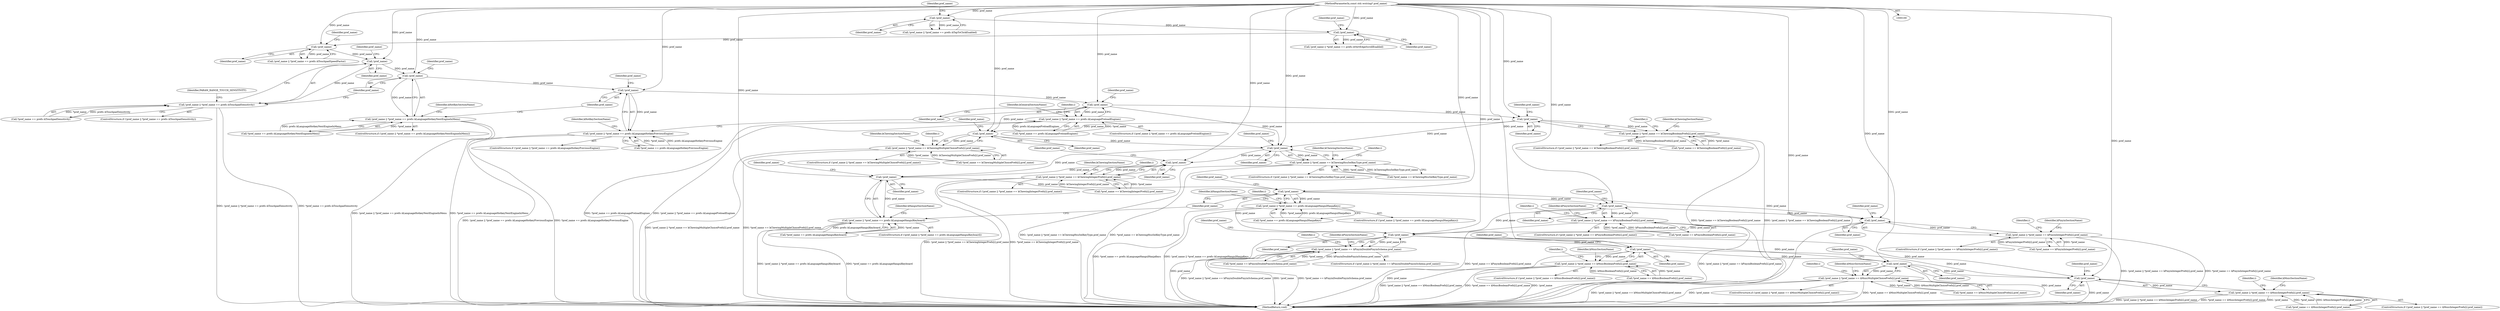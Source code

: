 digraph "0_Chrome_6e094094ed8b96e68b30e8628e8a169719edda27_0@pointer" {
"1000141" [label="(Call,!pref_name)"];
"1000129" [label="(Call,!pref_name)"];
"1000117" [label="(Call,!pref_name)"];
"1000105" [label="(Call,!pref_name)"];
"1000101" [label="(MethodParameterIn,const std::wstring* pref_name)"];
"1000140" [label="(Call,!pref_name || *pref_name == prefs::kTouchpadSensitivity)"];
"1000153" [label="(Call,!pref_name)"];
"1000152" [label="(Call,!pref_name || *pref_name == prefs::kLanguageHotkeyNextEngineInMenu)"];
"1000166" [label="(Call,!pref_name)"];
"1000165" [label="(Call,!pref_name || *pref_name == prefs::kLanguageHotkeyPreviousEngine)"];
"1000179" [label="(Call,!pref_name)"];
"1000178" [label="(Call,!pref_name || *pref_name == prefs::kLanguagePreloadEngines)"];
"1000203" [label="(Call,!pref_name)"];
"1000202" [label="(Call,!pref_name || *pref_name == kChewingBooleanPrefs[i].pref_name)"];
"1000235" [label="(Call,!pref_name)"];
"1000234" [label="(Call,!pref_name || *pref_name == kChewingMultipleChoicePrefs[i].pref_name)"];
"1000256" [label="(Call,!pref_name)"];
"1000255" [label="(Call,!pref_name || *pref_name == kChewingHsuSelKeyType.pref_name)"];
"1000284" [label="(Call,!pref_name)"];
"1000283" [label="(Call,!pref_name || *pref_name == kChewingIntegerPrefs[i].pref_name)"];
"1000305" [label="(Call,!pref_name)"];
"1000304" [label="(Call,!pref_name || *pref_name == prefs::kLanguageHangulKeyboard)"];
"1000318" [label="(Call,!pref_name)"];
"1000317" [label="(Call,!pref_name || *pref_name == prefs::kLanguageHangulHanjaKeys)"];
"1000342" [label="(Call,!pref_name)"];
"1000341" [label="(Call,!pref_name || *pref_name == kPinyinBooleanPrefs[i].pref_name)"];
"1000374" [label="(Call,!pref_name)"];
"1000373" [label="(Call,!pref_name || *pref_name == kPinyinIntegerPrefs[i].pref_name)"];
"1000395" [label="(Call,!pref_name)"];
"1000394" [label="(Call,!pref_name || *pref_name == kPinyinDoublePinyinSchema.pref_name)"];
"1000423" [label="(Call,!pref_name)"];
"1000422" [label="(Call,!pref_name || *pref_name == kMozcBooleanPrefs[i].pref_name)"];
"1000455" [label="(Call,!pref_name)"];
"1000454" [label="(Call,!pref_name || *pref_name == kMozcMultipleChoicePrefs[i].pref_name)"];
"1000487" [label="(Call,!pref_name)"];
"1000486" [label="(Call,!pref_name || *pref_name == kMozcIntegerPrefs[i].pref_name)"];
"1000166" [label="(Call,!pref_name)"];
"1000489" [label="(Call,*pref_name == kMozcIntegerPrefs[i].pref_name)"];
"1000121" [label="(Identifier,pref_name)"];
"1000203" [label="(Call,!pref_name)"];
"1000130" [label="(Identifier,pref_name)"];
"1000343" [label="(Identifier,pref_name)"];
"1000168" [label="(Call,*pref_name == prefs::kLanguageHotkeyPreviousEngine)"];
"1000304" [label="(Call,!pref_name || *pref_name == prefs::kLanguageHangulKeyboard)"];
"1000397" [label="(Call,*pref_name == kPinyinDoublePinyinSchema.pref_name)"];
"1000424" [label="(Identifier,pref_name)"];
"1000374" [label="(Call,!pref_name)"];
"1000170" [label="(Identifier,pref_name)"];
"1000313" [label="(Identifier,kHangulSectionName)"];
"1000118" [label="(Identifier,pref_name)"];
"1000491" [label="(Identifier,pref_name)"];
"1000326" [label="(Identifier,kHangulSectionName)"];
"1000165" [label="(Call,!pref_name || *pref_name == prefs::kLanguageHotkeyPreviousEngine)"];
"1000296" [label="(Identifier,kChewingSectionName)"];
"1000167" [label="(Identifier,pref_name)"];
"1000178" [label="(Call,!pref_name || *pref_name == prefs::kLanguagePreloadEngines)"];
"1000164" [label="(ControlStructure,if (!pref_name || *pref_name == prefs::kLanguageHotkeyPreviousEngine))"];
"1000180" [label="(Identifier,pref_name)"];
"1000141" [label="(Call,!pref_name)"];
"1000104" [label="(Call,!pref_name || *pref_name == prefs::kTapToClickEnabled)"];
"1000307" [label="(Call,*pref_name == prefs::kLanguageHangulKeyboard)"];
"1000260" [label="(Identifier,pref_name)"];
"1000234" [label="(Call,!pref_name || *pref_name == kChewingMultipleChoicePrefs[i].pref_name)"];
"1000370" [label="(Identifier,i)"];
"1000456" [label="(Identifier,pref_name)"];
"1000320" [label="(Call,*pref_name == prefs::kLanguageHangulHanjaKeys)"];
"1000284" [label="(Call,!pref_name)"];
"1000187" [label="(Identifier,kGeneralSectionName)"];
"1000395" [label="(Call,!pref_name)"];
"1000177" [label="(ControlStructure,if (!pref_name || *pref_name == prefs::kLanguagePreloadEngines))"];
"1000322" [label="(Identifier,pref_name)"];
"1000346" [label="(Identifier,pref_name)"];
"1000161" [label="(Identifier,kHotKeySectionName)"];
"1000140" [label="(Call,!pref_name || *pref_name == prefs::kTouchpadSensitivity)"];
"1000237" [label="(Call,*pref_name == kChewingMultipleChoicePrefs[i].pref_name)"];
"1000155" [label="(Call,*pref_name == prefs::kLanguageHotkeyNextEngineInMenu)"];
"1000394" [label="(Call,!pref_name || *pref_name == kPinyinDoublePinyinSchema.pref_name)"];
"1000451" [label="(Identifier,i)"];
"1000332" [label="(Identifier,i)"];
"1000282" [label="(ControlStructure,if (!pref_name || *pref_name == kChewingIntegerPrefs[i].pref_name))"];
"1000207" [label="(Identifier,pref_name)"];
"1000405" [label="(Identifier,kPinyinSectionName)"];
"1000183" [label="(Identifier,pref_name)"];
"1000106" [label="(Identifier,pref_name)"];
"1000257" [label="(Identifier,pref_name)"];
"1000256" [label="(Call,!pref_name)"];
"1000205" [label="(Call,*pref_name == kChewingBooleanPrefs[i].pref_name)"];
"1000386" [label="(Identifier,kPinyinSectionName)"];
"1000143" [label="(Call,*pref_name == prefs::kTouchpadSensitivity)"];
"1000459" [label="(Identifier,pref_name)"];
"1000425" [label="(Call,*pref_name == kMozcBooleanPrefs[i].pref_name)"];
"1000488" [label="(Identifier,pref_name)"];
"1000116" [label="(Call,!pref_name || *pref_name == prefs::kVertEdgeScrollEnabled)"];
"1000157" [label="(Identifier,pref_name)"];
"1000340" [label="(ControlStructure,if (!pref_name || *pref_name == kPinyinBooleanPrefs[i].pref_name))"];
"1000454" [label="(Call,!pref_name || *pref_name == kMozcMultipleChoicePrefs[i].pref_name)"];
"1000154" [label="(Identifier,pref_name)"];
"1000149" [label="(Identifier,PARAM_RANGE_TOUCH_SENSITIVITY)"];
"1000239" [label="(Identifier,pref_name)"];
"1000354" [label="(Identifier,kPinyinSectionName)"];
"1000142" [label="(Identifier,pref_name)"];
"1000309" [label="(Identifier,pref_name)"];
"1000181" [label="(Call,*pref_name == prefs::kLanguagePreloadEngines)"];
"1000305" [label="(Call,!pref_name)"];
"1000266" [label="(Identifier,kChewingSectionName)"];
"1000258" [label="(Call,*pref_name == kChewingHsuSelKeyType.pref_name)"];
"1000467" [label="(Identifier,kMozcSectionName)"];
"1000153" [label="(Call,!pref_name)"];
"1000151" [label="(ControlStructure,if (!pref_name || *pref_name == prefs::kLanguageHotkeyNextEngineInMenu))"];
"1000506" [label="(MethodReturn,void)"];
"1000179" [label="(Call,!pref_name)"];
"1000318" [label="(Call,!pref_name)"];
"1000342" [label="(Call,!pref_name)"];
"1000375" [label="(Identifier,pref_name)"];
"1000201" [label="(ControlStructure,if (!pref_name || *pref_name == kChewingBooleanPrefs[i].pref_name))"];
"1000101" [label="(MethodParameterIn,const std::wstring* pref_name)"];
"1000288" [label="(Identifier,pref_name)"];
"1000419" [label="(Identifier,i)"];
"1000341" [label="(Call,!pref_name || *pref_name == kPinyinBooleanPrefs[i].pref_name)"];
"1000199" [label="(Identifier,i)"];
"1000422" [label="(Call,!pref_name || *pref_name == kMozcBooleanPrefs[i].pref_name)"];
"1000338" [label="(Identifier,i)"];
"1000204" [label="(Identifier,pref_name)"];
"1000236" [label="(Identifier,pref_name)"];
"1000231" [label="(Identifier,i)"];
"1000344" [label="(Call,*pref_name == kPinyinBooleanPrefs[i].pref_name)"];
"1000174" [label="(Identifier,kHotKeySectionName)"];
"1000487" [label="(Call,!pref_name)"];
"1000316" [label="(ControlStructure,if (!pref_name || *pref_name == prefs::kLanguageHangulHanjaKeys))"];
"1000215" [label="(Identifier,kChewingSectionName)"];
"1000372" [label="(ControlStructure,if (!pref_name || *pref_name == kPinyinIntegerPrefs[i].pref_name))"];
"1000109" [label="(Identifier,pref_name)"];
"1000317" [label="(Call,!pref_name || *pref_name == prefs::kLanguageHangulHanjaKeys)"];
"1000393" [label="(ControlStructure,if (!pref_name || *pref_name == kPinyinDoublePinyinSchema.pref_name))"];
"1000457" [label="(Call,*pref_name == kMozcMultipleChoicePrefs[i].pref_name)"];
"1000483" [label="(Identifier,i)"];
"1000129" [label="(Call,!pref_name)"];
"1000193" [label="(Identifier,i)"];
"1000145" [label="(Identifier,pref_name)"];
"1000117" [label="(Call,!pref_name)"];
"1000235" [label="(Call,!pref_name)"];
"1000280" [label="(Identifier,i)"];
"1000306" [label="(Identifier,pref_name)"];
"1000453" [label="(ControlStructure,if (!pref_name || *pref_name == kMozcMultipleChoicePrefs[i].pref_name))"];
"1000413" [label="(Identifier,i)"];
"1000373" [label="(Call,!pref_name || *pref_name == kPinyinIntegerPrefs[i].pref_name)"];
"1000435" [label="(Identifier,kMozcSectionName)"];
"1000202" [label="(Call,!pref_name || *pref_name == kChewingBooleanPrefs[i].pref_name)"];
"1000233" [label="(ControlStructure,if (!pref_name || *pref_name == kChewingMultipleChoicePrefs[i].pref_name))"];
"1000396" [label="(Identifier,pref_name)"];
"1000105" [label="(Call,!pref_name)"];
"1000455" [label="(Call,!pref_name)"];
"1000285" [label="(Identifier,pref_name)"];
"1000399" [label="(Identifier,pref_name)"];
"1000254" [label="(ControlStructure,if (!pref_name || *pref_name == kChewingHsuSelKeyType.pref_name))"];
"1000128" [label="(Call,!pref_name || *pref_name == prefs::kTouchpadSpeedFactor)"];
"1000139" [label="(ControlStructure,if (!pref_name || *pref_name == prefs::kTouchpadSensitivity))"];
"1000303" [label="(ControlStructure,if (!pref_name || *pref_name == prefs::kLanguageHangulKeyboard))"];
"1000485" [label="(ControlStructure,if (!pref_name || *pref_name == kMozcIntegerPrefs[i].pref_name))"];
"1000486" [label="(Call,!pref_name || *pref_name == kMozcIntegerPrefs[i].pref_name)"];
"1000283" [label="(Call,!pref_name || *pref_name == kChewingIntegerPrefs[i].pref_name)"];
"1000255" [label="(Call,!pref_name || *pref_name == kChewingHsuSelKeyType.pref_name)"];
"1000376" [label="(Call,*pref_name == kPinyinIntegerPrefs[i].pref_name)"];
"1000274" [label="(Identifier,i)"];
"1000427" [label="(Identifier,pref_name)"];
"1000133" [label="(Identifier,pref_name)"];
"1000378" [label="(Identifier,pref_name)"];
"1000499" [label="(Identifier,kMozcSectionName)"];
"1000423" [label="(Call,!pref_name)"];
"1000247" [label="(Identifier,kChewingSectionName)"];
"1000421" [label="(ControlStructure,if (!pref_name || *pref_name == kMozcBooleanPrefs[i].pref_name))"];
"1000152" [label="(Call,!pref_name || *pref_name == prefs::kLanguageHotkeyNextEngineInMenu)"];
"1000286" [label="(Call,*pref_name == kChewingIntegerPrefs[i].pref_name)"];
"1000319" [label="(Identifier,pref_name)"];
"1000141" -> "1000140"  [label="AST: "];
"1000141" -> "1000142"  [label="CFG: "];
"1000142" -> "1000141"  [label="AST: "];
"1000145" -> "1000141"  [label="CFG: "];
"1000140" -> "1000141"  [label="CFG: "];
"1000141" -> "1000140"  [label="DDG: pref_name"];
"1000129" -> "1000141"  [label="DDG: pref_name"];
"1000101" -> "1000141"  [label="DDG: pref_name"];
"1000141" -> "1000153"  [label="DDG: pref_name"];
"1000129" -> "1000128"  [label="AST: "];
"1000129" -> "1000130"  [label="CFG: "];
"1000130" -> "1000129"  [label="AST: "];
"1000133" -> "1000129"  [label="CFG: "];
"1000128" -> "1000129"  [label="CFG: "];
"1000129" -> "1000128"  [label="DDG: pref_name"];
"1000117" -> "1000129"  [label="DDG: pref_name"];
"1000101" -> "1000129"  [label="DDG: pref_name"];
"1000117" -> "1000116"  [label="AST: "];
"1000117" -> "1000118"  [label="CFG: "];
"1000118" -> "1000117"  [label="AST: "];
"1000121" -> "1000117"  [label="CFG: "];
"1000116" -> "1000117"  [label="CFG: "];
"1000117" -> "1000116"  [label="DDG: pref_name"];
"1000105" -> "1000117"  [label="DDG: pref_name"];
"1000101" -> "1000117"  [label="DDG: pref_name"];
"1000105" -> "1000104"  [label="AST: "];
"1000105" -> "1000106"  [label="CFG: "];
"1000106" -> "1000105"  [label="AST: "];
"1000109" -> "1000105"  [label="CFG: "];
"1000104" -> "1000105"  [label="CFG: "];
"1000105" -> "1000104"  [label="DDG: pref_name"];
"1000101" -> "1000105"  [label="DDG: pref_name"];
"1000101" -> "1000100"  [label="AST: "];
"1000101" -> "1000506"  [label="DDG: pref_name"];
"1000101" -> "1000153"  [label="DDG: pref_name"];
"1000101" -> "1000166"  [label="DDG: pref_name"];
"1000101" -> "1000179"  [label="DDG: pref_name"];
"1000101" -> "1000203"  [label="DDG: pref_name"];
"1000101" -> "1000235"  [label="DDG: pref_name"];
"1000101" -> "1000256"  [label="DDG: pref_name"];
"1000101" -> "1000284"  [label="DDG: pref_name"];
"1000101" -> "1000305"  [label="DDG: pref_name"];
"1000101" -> "1000318"  [label="DDG: pref_name"];
"1000101" -> "1000342"  [label="DDG: pref_name"];
"1000101" -> "1000374"  [label="DDG: pref_name"];
"1000101" -> "1000395"  [label="DDG: pref_name"];
"1000101" -> "1000423"  [label="DDG: pref_name"];
"1000101" -> "1000455"  [label="DDG: pref_name"];
"1000101" -> "1000487"  [label="DDG: pref_name"];
"1000140" -> "1000139"  [label="AST: "];
"1000140" -> "1000143"  [label="CFG: "];
"1000143" -> "1000140"  [label="AST: "];
"1000149" -> "1000140"  [label="CFG: "];
"1000154" -> "1000140"  [label="CFG: "];
"1000140" -> "1000506"  [label="DDG: !pref_name || *pref_name == prefs::kTouchpadSensitivity"];
"1000140" -> "1000506"  [label="DDG: *pref_name == prefs::kTouchpadSensitivity"];
"1000143" -> "1000140"  [label="DDG: *pref_name"];
"1000143" -> "1000140"  [label="DDG: prefs::kTouchpadSensitivity"];
"1000153" -> "1000152"  [label="AST: "];
"1000153" -> "1000154"  [label="CFG: "];
"1000154" -> "1000153"  [label="AST: "];
"1000157" -> "1000153"  [label="CFG: "];
"1000152" -> "1000153"  [label="CFG: "];
"1000153" -> "1000152"  [label="DDG: pref_name"];
"1000153" -> "1000166"  [label="DDG: pref_name"];
"1000152" -> "1000151"  [label="AST: "];
"1000152" -> "1000155"  [label="CFG: "];
"1000155" -> "1000152"  [label="AST: "];
"1000161" -> "1000152"  [label="CFG: "];
"1000167" -> "1000152"  [label="CFG: "];
"1000152" -> "1000506"  [label="DDG: !pref_name || *pref_name == prefs::kLanguageHotkeyNextEngineInMenu"];
"1000152" -> "1000506"  [label="DDG: *pref_name == prefs::kLanguageHotkeyNextEngineInMenu"];
"1000155" -> "1000152"  [label="DDG: *pref_name"];
"1000155" -> "1000152"  [label="DDG: prefs::kLanguageHotkeyNextEngineInMenu"];
"1000166" -> "1000165"  [label="AST: "];
"1000166" -> "1000167"  [label="CFG: "];
"1000167" -> "1000166"  [label="AST: "];
"1000170" -> "1000166"  [label="CFG: "];
"1000165" -> "1000166"  [label="CFG: "];
"1000166" -> "1000165"  [label="DDG: pref_name"];
"1000166" -> "1000179"  [label="DDG: pref_name"];
"1000165" -> "1000164"  [label="AST: "];
"1000165" -> "1000168"  [label="CFG: "];
"1000168" -> "1000165"  [label="AST: "];
"1000174" -> "1000165"  [label="CFG: "];
"1000180" -> "1000165"  [label="CFG: "];
"1000165" -> "1000506"  [label="DDG: *pref_name == prefs::kLanguageHotkeyPreviousEngine"];
"1000165" -> "1000506"  [label="DDG: !pref_name || *pref_name == prefs::kLanguageHotkeyPreviousEngine"];
"1000168" -> "1000165"  [label="DDG: *pref_name"];
"1000168" -> "1000165"  [label="DDG: prefs::kLanguageHotkeyPreviousEngine"];
"1000179" -> "1000178"  [label="AST: "];
"1000179" -> "1000180"  [label="CFG: "];
"1000180" -> "1000179"  [label="AST: "];
"1000183" -> "1000179"  [label="CFG: "];
"1000178" -> "1000179"  [label="CFG: "];
"1000179" -> "1000178"  [label="DDG: pref_name"];
"1000179" -> "1000203"  [label="DDG: pref_name"];
"1000179" -> "1000235"  [label="DDG: pref_name"];
"1000179" -> "1000256"  [label="DDG: pref_name"];
"1000178" -> "1000177"  [label="AST: "];
"1000178" -> "1000181"  [label="CFG: "];
"1000181" -> "1000178"  [label="AST: "];
"1000187" -> "1000178"  [label="CFG: "];
"1000193" -> "1000178"  [label="CFG: "];
"1000178" -> "1000506"  [label="DDG: !pref_name || *pref_name == prefs::kLanguagePreloadEngines"];
"1000178" -> "1000506"  [label="DDG: *pref_name == prefs::kLanguagePreloadEngines"];
"1000181" -> "1000178"  [label="DDG: *pref_name"];
"1000181" -> "1000178"  [label="DDG: prefs::kLanguagePreloadEngines"];
"1000203" -> "1000202"  [label="AST: "];
"1000203" -> "1000204"  [label="CFG: "];
"1000204" -> "1000203"  [label="AST: "];
"1000207" -> "1000203"  [label="CFG: "];
"1000202" -> "1000203"  [label="CFG: "];
"1000203" -> "1000202"  [label="DDG: pref_name"];
"1000203" -> "1000235"  [label="DDG: pref_name"];
"1000203" -> "1000256"  [label="DDG: pref_name"];
"1000202" -> "1000201"  [label="AST: "];
"1000202" -> "1000205"  [label="CFG: "];
"1000205" -> "1000202"  [label="AST: "];
"1000215" -> "1000202"  [label="CFG: "];
"1000199" -> "1000202"  [label="CFG: "];
"1000202" -> "1000506"  [label="DDG: *pref_name == kChewingBooleanPrefs[i].pref_name"];
"1000202" -> "1000506"  [label="DDG: !pref_name || *pref_name == kChewingBooleanPrefs[i].pref_name"];
"1000205" -> "1000202"  [label="DDG: *pref_name"];
"1000205" -> "1000202"  [label="DDG: kChewingBooleanPrefs[i].pref_name"];
"1000235" -> "1000234"  [label="AST: "];
"1000235" -> "1000236"  [label="CFG: "];
"1000236" -> "1000235"  [label="AST: "];
"1000239" -> "1000235"  [label="CFG: "];
"1000234" -> "1000235"  [label="CFG: "];
"1000235" -> "1000234"  [label="DDG: pref_name"];
"1000235" -> "1000256"  [label="DDG: pref_name"];
"1000234" -> "1000233"  [label="AST: "];
"1000234" -> "1000237"  [label="CFG: "];
"1000237" -> "1000234"  [label="AST: "];
"1000247" -> "1000234"  [label="CFG: "];
"1000231" -> "1000234"  [label="CFG: "];
"1000234" -> "1000506"  [label="DDG: *pref_name == kChewingMultipleChoicePrefs[i].pref_name"];
"1000234" -> "1000506"  [label="DDG: !pref_name || *pref_name == kChewingMultipleChoicePrefs[i].pref_name"];
"1000237" -> "1000234"  [label="DDG: *pref_name"];
"1000237" -> "1000234"  [label="DDG: kChewingMultipleChoicePrefs[i].pref_name"];
"1000256" -> "1000255"  [label="AST: "];
"1000256" -> "1000257"  [label="CFG: "];
"1000257" -> "1000256"  [label="AST: "];
"1000260" -> "1000256"  [label="CFG: "];
"1000255" -> "1000256"  [label="CFG: "];
"1000256" -> "1000255"  [label="DDG: pref_name"];
"1000256" -> "1000284"  [label="DDG: pref_name"];
"1000256" -> "1000305"  [label="DDG: pref_name"];
"1000255" -> "1000254"  [label="AST: "];
"1000255" -> "1000258"  [label="CFG: "];
"1000258" -> "1000255"  [label="AST: "];
"1000266" -> "1000255"  [label="CFG: "];
"1000274" -> "1000255"  [label="CFG: "];
"1000255" -> "1000506"  [label="DDG: !pref_name || *pref_name == kChewingHsuSelKeyType.pref_name"];
"1000255" -> "1000506"  [label="DDG: *pref_name == kChewingHsuSelKeyType.pref_name"];
"1000258" -> "1000255"  [label="DDG: *pref_name"];
"1000258" -> "1000255"  [label="DDG: kChewingHsuSelKeyType.pref_name"];
"1000284" -> "1000283"  [label="AST: "];
"1000284" -> "1000285"  [label="CFG: "];
"1000285" -> "1000284"  [label="AST: "];
"1000288" -> "1000284"  [label="CFG: "];
"1000283" -> "1000284"  [label="CFG: "];
"1000284" -> "1000283"  [label="DDG: pref_name"];
"1000284" -> "1000305"  [label="DDG: pref_name"];
"1000283" -> "1000282"  [label="AST: "];
"1000283" -> "1000286"  [label="CFG: "];
"1000286" -> "1000283"  [label="AST: "];
"1000296" -> "1000283"  [label="CFG: "];
"1000280" -> "1000283"  [label="CFG: "];
"1000283" -> "1000506"  [label="DDG: *pref_name == kChewingIntegerPrefs[i].pref_name"];
"1000283" -> "1000506"  [label="DDG: !pref_name || *pref_name == kChewingIntegerPrefs[i].pref_name"];
"1000286" -> "1000283"  [label="DDG: *pref_name"];
"1000286" -> "1000283"  [label="DDG: kChewingIntegerPrefs[i].pref_name"];
"1000305" -> "1000304"  [label="AST: "];
"1000305" -> "1000306"  [label="CFG: "];
"1000306" -> "1000305"  [label="AST: "];
"1000309" -> "1000305"  [label="CFG: "];
"1000304" -> "1000305"  [label="CFG: "];
"1000305" -> "1000304"  [label="DDG: pref_name"];
"1000305" -> "1000318"  [label="DDG: pref_name"];
"1000304" -> "1000303"  [label="AST: "];
"1000304" -> "1000307"  [label="CFG: "];
"1000307" -> "1000304"  [label="AST: "];
"1000313" -> "1000304"  [label="CFG: "];
"1000319" -> "1000304"  [label="CFG: "];
"1000304" -> "1000506"  [label="DDG: !pref_name || *pref_name == prefs::kLanguageHangulKeyboard"];
"1000304" -> "1000506"  [label="DDG: *pref_name == prefs::kLanguageHangulKeyboard"];
"1000307" -> "1000304"  [label="DDG: *pref_name"];
"1000307" -> "1000304"  [label="DDG: prefs::kLanguageHangulKeyboard"];
"1000318" -> "1000317"  [label="AST: "];
"1000318" -> "1000319"  [label="CFG: "];
"1000319" -> "1000318"  [label="AST: "];
"1000322" -> "1000318"  [label="CFG: "];
"1000317" -> "1000318"  [label="CFG: "];
"1000318" -> "1000317"  [label="DDG: pref_name"];
"1000318" -> "1000342"  [label="DDG: pref_name"];
"1000318" -> "1000374"  [label="DDG: pref_name"];
"1000318" -> "1000395"  [label="DDG: pref_name"];
"1000317" -> "1000316"  [label="AST: "];
"1000317" -> "1000320"  [label="CFG: "];
"1000320" -> "1000317"  [label="AST: "];
"1000326" -> "1000317"  [label="CFG: "];
"1000332" -> "1000317"  [label="CFG: "];
"1000317" -> "1000506"  [label="DDG: *pref_name == prefs::kLanguageHangulHanjaKeys"];
"1000317" -> "1000506"  [label="DDG: !pref_name || *pref_name == prefs::kLanguageHangulHanjaKeys"];
"1000320" -> "1000317"  [label="DDG: *pref_name"];
"1000320" -> "1000317"  [label="DDG: prefs::kLanguageHangulHanjaKeys"];
"1000342" -> "1000341"  [label="AST: "];
"1000342" -> "1000343"  [label="CFG: "];
"1000343" -> "1000342"  [label="AST: "];
"1000346" -> "1000342"  [label="CFG: "];
"1000341" -> "1000342"  [label="CFG: "];
"1000342" -> "1000341"  [label="DDG: pref_name"];
"1000342" -> "1000374"  [label="DDG: pref_name"];
"1000342" -> "1000395"  [label="DDG: pref_name"];
"1000341" -> "1000340"  [label="AST: "];
"1000341" -> "1000344"  [label="CFG: "];
"1000344" -> "1000341"  [label="AST: "];
"1000354" -> "1000341"  [label="CFG: "];
"1000338" -> "1000341"  [label="CFG: "];
"1000341" -> "1000506"  [label="DDG: *pref_name == kPinyinBooleanPrefs[i].pref_name"];
"1000341" -> "1000506"  [label="DDG: !pref_name || *pref_name == kPinyinBooleanPrefs[i].pref_name"];
"1000344" -> "1000341"  [label="DDG: *pref_name"];
"1000344" -> "1000341"  [label="DDG: kPinyinBooleanPrefs[i].pref_name"];
"1000374" -> "1000373"  [label="AST: "];
"1000374" -> "1000375"  [label="CFG: "];
"1000375" -> "1000374"  [label="AST: "];
"1000378" -> "1000374"  [label="CFG: "];
"1000373" -> "1000374"  [label="CFG: "];
"1000374" -> "1000373"  [label="DDG: pref_name"];
"1000374" -> "1000395"  [label="DDG: pref_name"];
"1000373" -> "1000372"  [label="AST: "];
"1000373" -> "1000376"  [label="CFG: "];
"1000376" -> "1000373"  [label="AST: "];
"1000386" -> "1000373"  [label="CFG: "];
"1000370" -> "1000373"  [label="CFG: "];
"1000373" -> "1000506"  [label="DDG: *pref_name == kPinyinIntegerPrefs[i].pref_name"];
"1000373" -> "1000506"  [label="DDG: !pref_name || *pref_name == kPinyinIntegerPrefs[i].pref_name"];
"1000376" -> "1000373"  [label="DDG: *pref_name"];
"1000376" -> "1000373"  [label="DDG: kPinyinIntegerPrefs[i].pref_name"];
"1000395" -> "1000394"  [label="AST: "];
"1000395" -> "1000396"  [label="CFG: "];
"1000396" -> "1000395"  [label="AST: "];
"1000399" -> "1000395"  [label="CFG: "];
"1000394" -> "1000395"  [label="CFG: "];
"1000395" -> "1000506"  [label="DDG: pref_name"];
"1000395" -> "1000394"  [label="DDG: pref_name"];
"1000395" -> "1000423"  [label="DDG: pref_name"];
"1000395" -> "1000455"  [label="DDG: pref_name"];
"1000395" -> "1000487"  [label="DDG: pref_name"];
"1000394" -> "1000393"  [label="AST: "];
"1000394" -> "1000397"  [label="CFG: "];
"1000397" -> "1000394"  [label="AST: "];
"1000405" -> "1000394"  [label="CFG: "];
"1000413" -> "1000394"  [label="CFG: "];
"1000394" -> "1000506"  [label="DDG: *pref_name == kPinyinDoublePinyinSchema.pref_name"];
"1000394" -> "1000506"  [label="DDG: !pref_name || *pref_name == kPinyinDoublePinyinSchema.pref_name"];
"1000394" -> "1000506"  [label="DDG: !pref_name"];
"1000397" -> "1000394"  [label="DDG: *pref_name"];
"1000397" -> "1000394"  [label="DDG: kPinyinDoublePinyinSchema.pref_name"];
"1000423" -> "1000422"  [label="AST: "];
"1000423" -> "1000424"  [label="CFG: "];
"1000424" -> "1000423"  [label="AST: "];
"1000427" -> "1000423"  [label="CFG: "];
"1000422" -> "1000423"  [label="CFG: "];
"1000423" -> "1000506"  [label="DDG: pref_name"];
"1000423" -> "1000422"  [label="DDG: pref_name"];
"1000423" -> "1000455"  [label="DDG: pref_name"];
"1000423" -> "1000487"  [label="DDG: pref_name"];
"1000422" -> "1000421"  [label="AST: "];
"1000422" -> "1000425"  [label="CFG: "];
"1000425" -> "1000422"  [label="AST: "];
"1000435" -> "1000422"  [label="CFG: "];
"1000419" -> "1000422"  [label="CFG: "];
"1000422" -> "1000506"  [label="DDG: !pref_name"];
"1000422" -> "1000506"  [label="DDG: !pref_name || *pref_name == kMozcBooleanPrefs[i].pref_name"];
"1000422" -> "1000506"  [label="DDG: *pref_name == kMozcBooleanPrefs[i].pref_name"];
"1000425" -> "1000422"  [label="DDG: *pref_name"];
"1000425" -> "1000422"  [label="DDG: kMozcBooleanPrefs[i].pref_name"];
"1000455" -> "1000454"  [label="AST: "];
"1000455" -> "1000456"  [label="CFG: "];
"1000456" -> "1000455"  [label="AST: "];
"1000459" -> "1000455"  [label="CFG: "];
"1000454" -> "1000455"  [label="CFG: "];
"1000455" -> "1000506"  [label="DDG: pref_name"];
"1000455" -> "1000454"  [label="DDG: pref_name"];
"1000455" -> "1000487"  [label="DDG: pref_name"];
"1000454" -> "1000453"  [label="AST: "];
"1000454" -> "1000457"  [label="CFG: "];
"1000457" -> "1000454"  [label="AST: "];
"1000467" -> "1000454"  [label="CFG: "];
"1000451" -> "1000454"  [label="CFG: "];
"1000454" -> "1000506"  [label="DDG: !pref_name"];
"1000454" -> "1000506"  [label="DDG: *pref_name == kMozcMultipleChoicePrefs[i].pref_name"];
"1000454" -> "1000506"  [label="DDG: !pref_name || *pref_name == kMozcMultipleChoicePrefs[i].pref_name"];
"1000457" -> "1000454"  [label="DDG: *pref_name"];
"1000457" -> "1000454"  [label="DDG: kMozcMultipleChoicePrefs[i].pref_name"];
"1000487" -> "1000486"  [label="AST: "];
"1000487" -> "1000488"  [label="CFG: "];
"1000488" -> "1000487"  [label="AST: "];
"1000491" -> "1000487"  [label="CFG: "];
"1000486" -> "1000487"  [label="CFG: "];
"1000487" -> "1000506"  [label="DDG: pref_name"];
"1000487" -> "1000486"  [label="DDG: pref_name"];
"1000486" -> "1000485"  [label="AST: "];
"1000486" -> "1000489"  [label="CFG: "];
"1000489" -> "1000486"  [label="AST: "];
"1000499" -> "1000486"  [label="CFG: "];
"1000483" -> "1000486"  [label="CFG: "];
"1000486" -> "1000506"  [label="DDG: !pref_name || *pref_name == kMozcIntegerPrefs[i].pref_name"];
"1000486" -> "1000506"  [label="DDG: *pref_name == kMozcIntegerPrefs[i].pref_name"];
"1000486" -> "1000506"  [label="DDG: !pref_name"];
"1000489" -> "1000486"  [label="DDG: *pref_name"];
"1000489" -> "1000486"  [label="DDG: kMozcIntegerPrefs[i].pref_name"];
}
